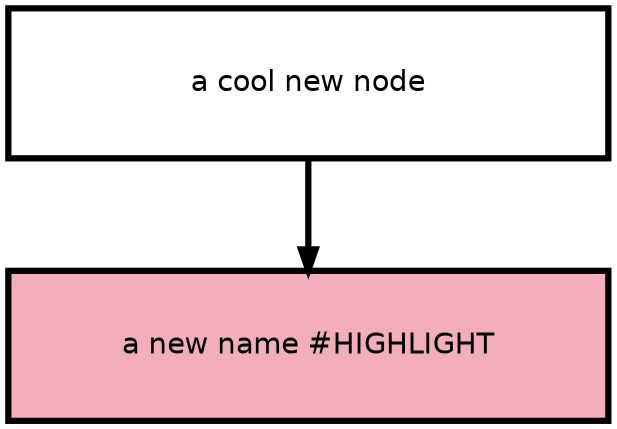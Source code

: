 digraph {

    graph [fontname = "helvetica" rankdir=TB ranksep=0.75 nodesep=0.5];
    node [fontname = "helvetica" style="filled" shape=box height=1 width=4.0 penwidth=3];
    edge [fontname = "helvetica" penwidth=3 color="#000"];

    "n0" [label="a cool new node" fillcolor="#FFFFFF" color="#000" fontcolor="#000"];
    "n1" [label="a new name #HIGHLIGHT" fillcolor="#F2AEBB" color="#000" fontcolor="#000"];

    "n0" -> "n1";

}